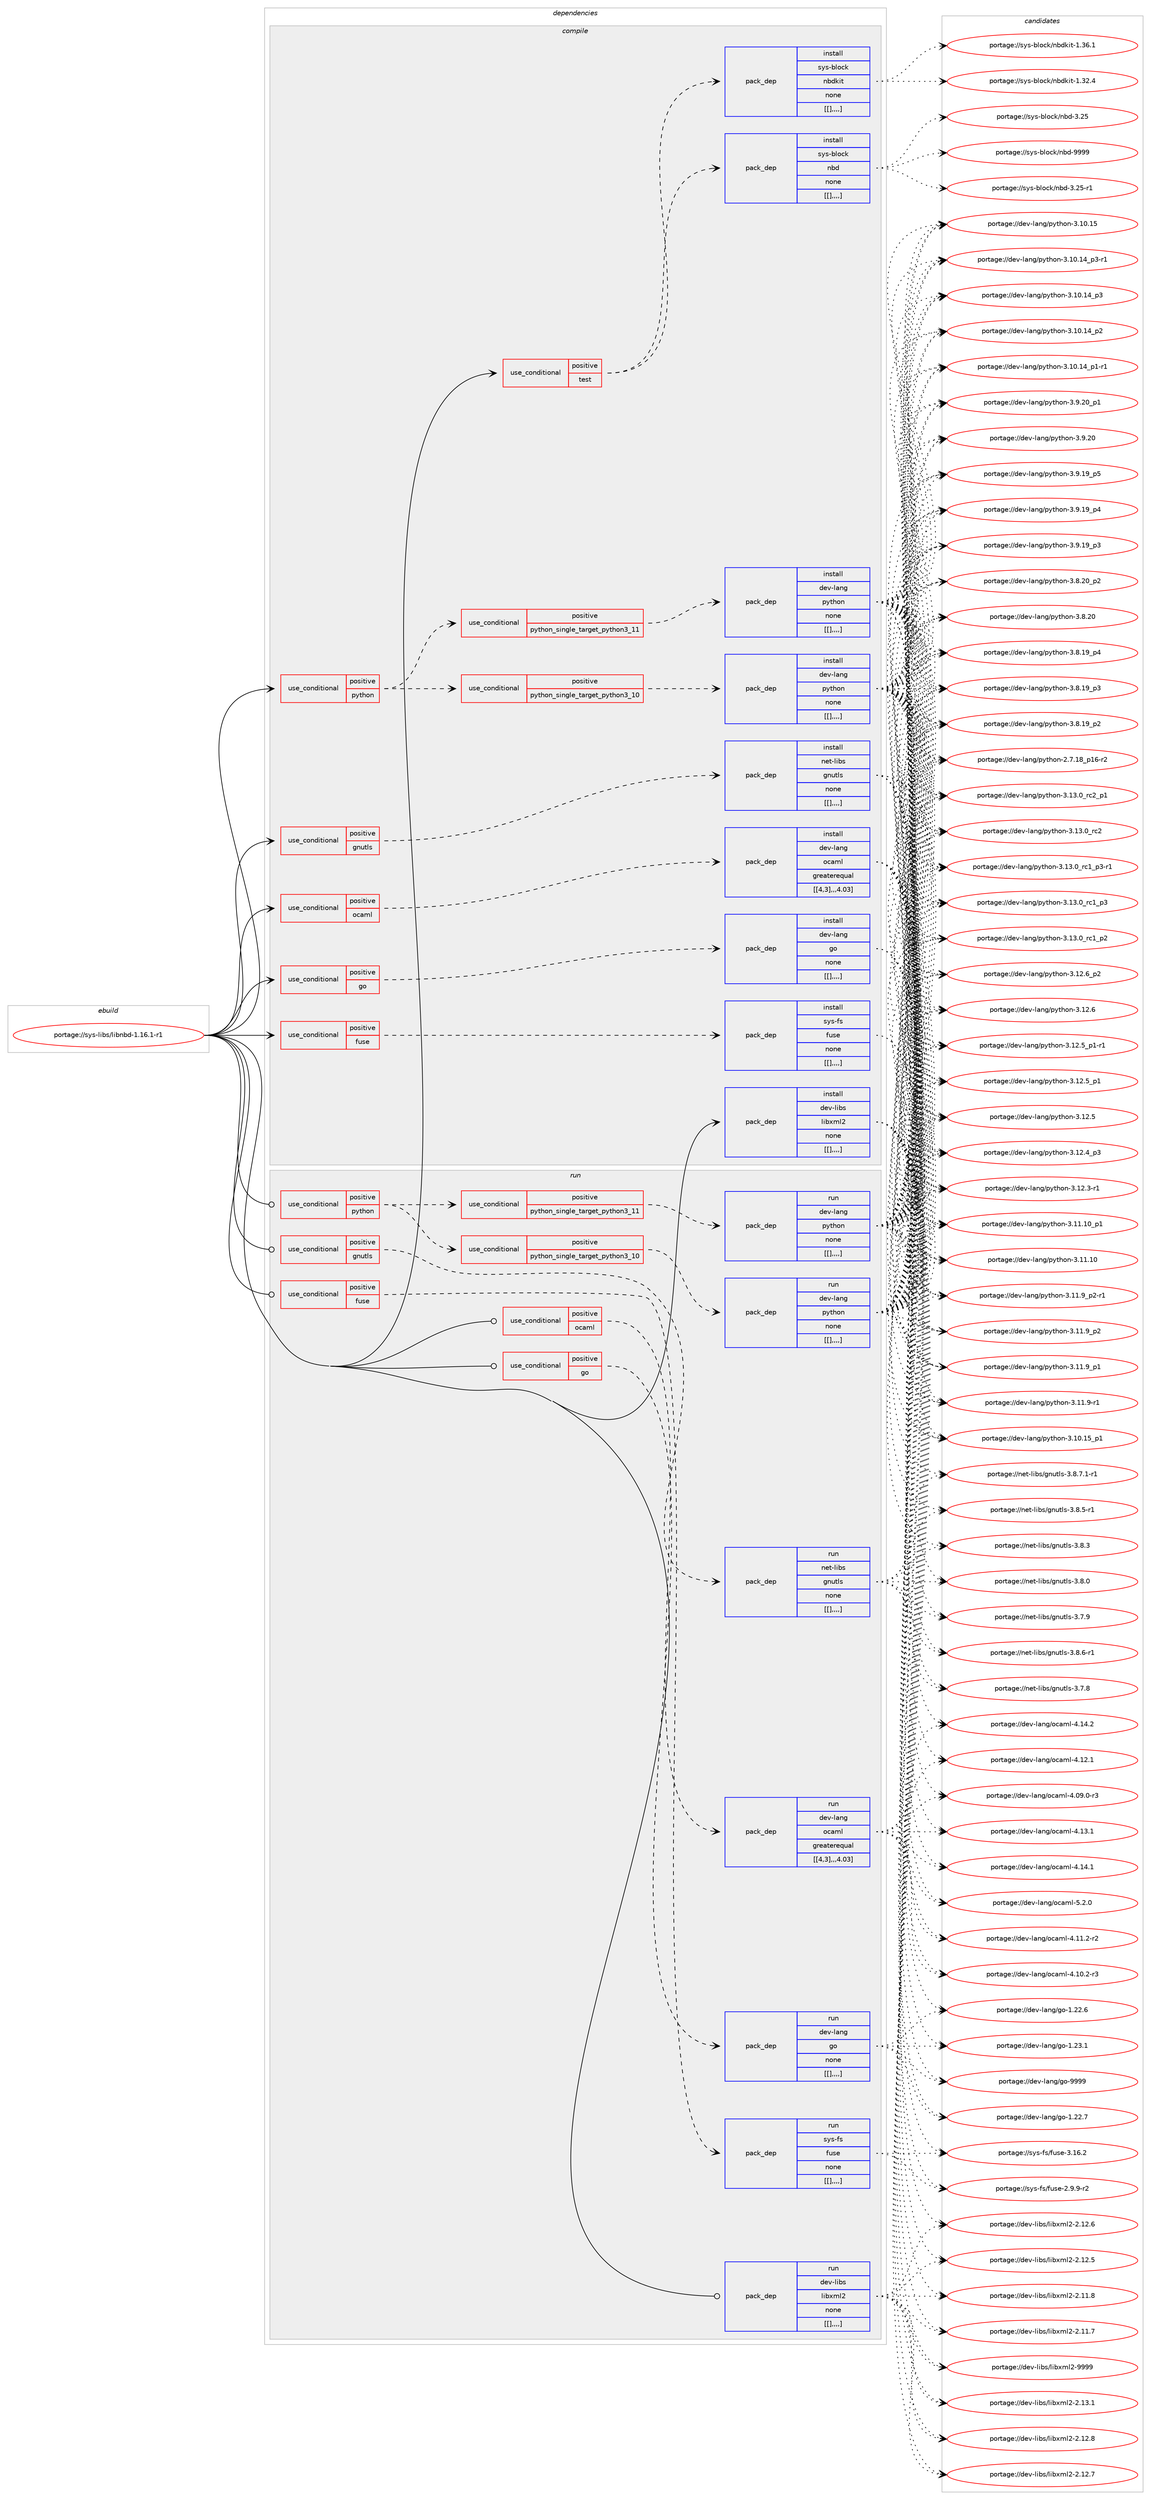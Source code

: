digraph prolog {

# *************
# Graph options
# *************

newrank=true;
concentrate=true;
compound=true;
graph [rankdir=LR,fontname=Helvetica,fontsize=10,ranksep=1.5];#, ranksep=2.5, nodesep=0.2];
edge  [arrowhead=vee];
node  [fontname=Helvetica,fontsize=10];

# **********
# The ebuild
# **********

subgraph cluster_leftcol {
color=gray;
label=<<i>ebuild</i>>;
id [label="portage://sys-libs/libnbd-1.16.1-r1", color=red, width=4, href="../sys-libs/libnbd-1.16.1-r1.svg"];
}

# ****************
# The dependencies
# ****************

subgraph cluster_midcol {
color=gray;
label=<<i>dependencies</i>>;
subgraph cluster_compile {
fillcolor="#eeeeee";
style=filled;
label=<<i>compile</i>>;
subgraph cond122517 {
dependency454180 [label=<<TABLE BORDER="0" CELLBORDER="1" CELLSPACING="0" CELLPADDING="4"><TR><TD ROWSPAN="3" CELLPADDING="10">use_conditional</TD></TR><TR><TD>positive</TD></TR><TR><TD>fuse</TD></TR></TABLE>>, shape=none, color=red];
subgraph pack328659 {
dependency454181 [label=<<TABLE BORDER="0" CELLBORDER="1" CELLSPACING="0" CELLPADDING="4" WIDTH="220"><TR><TD ROWSPAN="6" CELLPADDING="30">pack_dep</TD></TR><TR><TD WIDTH="110">install</TD></TR><TR><TD>sys-fs</TD></TR><TR><TD>fuse</TD></TR><TR><TD>none</TD></TR><TR><TD>[[],,,,]</TD></TR></TABLE>>, shape=none, color=blue];
}
dependency454180:e -> dependency454181:w [weight=20,style="dashed",arrowhead="vee"];
}
id:e -> dependency454180:w [weight=20,style="solid",arrowhead="vee"];
subgraph cond122518 {
dependency454182 [label=<<TABLE BORDER="0" CELLBORDER="1" CELLSPACING="0" CELLPADDING="4"><TR><TD ROWSPAN="3" CELLPADDING="10">use_conditional</TD></TR><TR><TD>positive</TD></TR><TR><TD>gnutls</TD></TR></TABLE>>, shape=none, color=red];
subgraph pack328660 {
dependency454183 [label=<<TABLE BORDER="0" CELLBORDER="1" CELLSPACING="0" CELLPADDING="4" WIDTH="220"><TR><TD ROWSPAN="6" CELLPADDING="30">pack_dep</TD></TR><TR><TD WIDTH="110">install</TD></TR><TR><TD>net-libs</TD></TR><TR><TD>gnutls</TD></TR><TR><TD>none</TD></TR><TR><TD>[[],,,,]</TD></TR></TABLE>>, shape=none, color=blue];
}
dependency454182:e -> dependency454183:w [weight=20,style="dashed",arrowhead="vee"];
}
id:e -> dependency454182:w [weight=20,style="solid",arrowhead="vee"];
subgraph cond122519 {
dependency454184 [label=<<TABLE BORDER="0" CELLBORDER="1" CELLSPACING="0" CELLPADDING="4"><TR><TD ROWSPAN="3" CELLPADDING="10">use_conditional</TD></TR><TR><TD>positive</TD></TR><TR><TD>go</TD></TR></TABLE>>, shape=none, color=red];
subgraph pack328661 {
dependency454185 [label=<<TABLE BORDER="0" CELLBORDER="1" CELLSPACING="0" CELLPADDING="4" WIDTH="220"><TR><TD ROWSPAN="6" CELLPADDING="30">pack_dep</TD></TR><TR><TD WIDTH="110">install</TD></TR><TR><TD>dev-lang</TD></TR><TR><TD>go</TD></TR><TR><TD>none</TD></TR><TR><TD>[[],,,,]</TD></TR></TABLE>>, shape=none, color=blue];
}
dependency454184:e -> dependency454185:w [weight=20,style="dashed",arrowhead="vee"];
}
id:e -> dependency454184:w [weight=20,style="solid",arrowhead="vee"];
subgraph cond122520 {
dependency454186 [label=<<TABLE BORDER="0" CELLBORDER="1" CELLSPACING="0" CELLPADDING="4"><TR><TD ROWSPAN="3" CELLPADDING="10">use_conditional</TD></TR><TR><TD>positive</TD></TR><TR><TD>ocaml</TD></TR></TABLE>>, shape=none, color=red];
subgraph pack328662 {
dependency454187 [label=<<TABLE BORDER="0" CELLBORDER="1" CELLSPACING="0" CELLPADDING="4" WIDTH="220"><TR><TD ROWSPAN="6" CELLPADDING="30">pack_dep</TD></TR><TR><TD WIDTH="110">install</TD></TR><TR><TD>dev-lang</TD></TR><TR><TD>ocaml</TD></TR><TR><TD>greaterequal</TD></TR><TR><TD>[[4,3],,,4.03]</TD></TR></TABLE>>, shape=none, color=blue];
}
dependency454186:e -> dependency454187:w [weight=20,style="dashed",arrowhead="vee"];
}
id:e -> dependency454186:w [weight=20,style="solid",arrowhead="vee"];
subgraph cond122521 {
dependency454188 [label=<<TABLE BORDER="0" CELLBORDER="1" CELLSPACING="0" CELLPADDING="4"><TR><TD ROWSPAN="3" CELLPADDING="10">use_conditional</TD></TR><TR><TD>positive</TD></TR><TR><TD>python</TD></TR></TABLE>>, shape=none, color=red];
subgraph cond122522 {
dependency454189 [label=<<TABLE BORDER="0" CELLBORDER="1" CELLSPACING="0" CELLPADDING="4"><TR><TD ROWSPAN="3" CELLPADDING="10">use_conditional</TD></TR><TR><TD>positive</TD></TR><TR><TD>python_single_target_python3_10</TD></TR></TABLE>>, shape=none, color=red];
subgraph pack328663 {
dependency454190 [label=<<TABLE BORDER="0" CELLBORDER="1" CELLSPACING="0" CELLPADDING="4" WIDTH="220"><TR><TD ROWSPAN="6" CELLPADDING="30">pack_dep</TD></TR><TR><TD WIDTH="110">install</TD></TR><TR><TD>dev-lang</TD></TR><TR><TD>python</TD></TR><TR><TD>none</TD></TR><TR><TD>[[],,,,]</TD></TR></TABLE>>, shape=none, color=blue];
}
dependency454189:e -> dependency454190:w [weight=20,style="dashed",arrowhead="vee"];
}
dependency454188:e -> dependency454189:w [weight=20,style="dashed",arrowhead="vee"];
subgraph cond122523 {
dependency454191 [label=<<TABLE BORDER="0" CELLBORDER="1" CELLSPACING="0" CELLPADDING="4"><TR><TD ROWSPAN="3" CELLPADDING="10">use_conditional</TD></TR><TR><TD>positive</TD></TR><TR><TD>python_single_target_python3_11</TD></TR></TABLE>>, shape=none, color=red];
subgraph pack328664 {
dependency454192 [label=<<TABLE BORDER="0" CELLBORDER="1" CELLSPACING="0" CELLPADDING="4" WIDTH="220"><TR><TD ROWSPAN="6" CELLPADDING="30">pack_dep</TD></TR><TR><TD WIDTH="110">install</TD></TR><TR><TD>dev-lang</TD></TR><TR><TD>python</TD></TR><TR><TD>none</TD></TR><TR><TD>[[],,,,]</TD></TR></TABLE>>, shape=none, color=blue];
}
dependency454191:e -> dependency454192:w [weight=20,style="dashed",arrowhead="vee"];
}
dependency454188:e -> dependency454191:w [weight=20,style="dashed",arrowhead="vee"];
}
id:e -> dependency454188:w [weight=20,style="solid",arrowhead="vee"];
subgraph cond122524 {
dependency454193 [label=<<TABLE BORDER="0" CELLBORDER="1" CELLSPACING="0" CELLPADDING="4"><TR><TD ROWSPAN="3" CELLPADDING="10">use_conditional</TD></TR><TR><TD>positive</TD></TR><TR><TD>test</TD></TR></TABLE>>, shape=none, color=red];
subgraph pack328665 {
dependency454194 [label=<<TABLE BORDER="0" CELLBORDER="1" CELLSPACING="0" CELLPADDING="4" WIDTH="220"><TR><TD ROWSPAN="6" CELLPADDING="30">pack_dep</TD></TR><TR><TD WIDTH="110">install</TD></TR><TR><TD>sys-block</TD></TR><TR><TD>nbd</TD></TR><TR><TD>none</TD></TR><TR><TD>[[],,,,]</TD></TR></TABLE>>, shape=none, color=blue];
}
dependency454193:e -> dependency454194:w [weight=20,style="dashed",arrowhead="vee"];
subgraph pack328666 {
dependency454195 [label=<<TABLE BORDER="0" CELLBORDER="1" CELLSPACING="0" CELLPADDING="4" WIDTH="220"><TR><TD ROWSPAN="6" CELLPADDING="30">pack_dep</TD></TR><TR><TD WIDTH="110">install</TD></TR><TR><TD>sys-block</TD></TR><TR><TD>nbdkit</TD></TR><TR><TD>none</TD></TR><TR><TD>[[],,,,]</TD></TR></TABLE>>, shape=none, color=blue];
}
dependency454193:e -> dependency454195:w [weight=20,style="dashed",arrowhead="vee"];
}
id:e -> dependency454193:w [weight=20,style="solid",arrowhead="vee"];
subgraph pack328667 {
dependency454196 [label=<<TABLE BORDER="0" CELLBORDER="1" CELLSPACING="0" CELLPADDING="4" WIDTH="220"><TR><TD ROWSPAN="6" CELLPADDING="30">pack_dep</TD></TR><TR><TD WIDTH="110">install</TD></TR><TR><TD>dev-libs</TD></TR><TR><TD>libxml2</TD></TR><TR><TD>none</TD></TR><TR><TD>[[],,,,]</TD></TR></TABLE>>, shape=none, color=blue];
}
id:e -> dependency454196:w [weight=20,style="solid",arrowhead="vee"];
}
subgraph cluster_compileandrun {
fillcolor="#eeeeee";
style=filled;
label=<<i>compile and run</i>>;
}
subgraph cluster_run {
fillcolor="#eeeeee";
style=filled;
label=<<i>run</i>>;
subgraph cond122525 {
dependency454197 [label=<<TABLE BORDER="0" CELLBORDER="1" CELLSPACING="0" CELLPADDING="4"><TR><TD ROWSPAN="3" CELLPADDING="10">use_conditional</TD></TR><TR><TD>positive</TD></TR><TR><TD>fuse</TD></TR></TABLE>>, shape=none, color=red];
subgraph pack328668 {
dependency454198 [label=<<TABLE BORDER="0" CELLBORDER="1" CELLSPACING="0" CELLPADDING="4" WIDTH="220"><TR><TD ROWSPAN="6" CELLPADDING="30">pack_dep</TD></TR><TR><TD WIDTH="110">run</TD></TR><TR><TD>sys-fs</TD></TR><TR><TD>fuse</TD></TR><TR><TD>none</TD></TR><TR><TD>[[],,,,]</TD></TR></TABLE>>, shape=none, color=blue];
}
dependency454197:e -> dependency454198:w [weight=20,style="dashed",arrowhead="vee"];
}
id:e -> dependency454197:w [weight=20,style="solid",arrowhead="odot"];
subgraph cond122526 {
dependency454199 [label=<<TABLE BORDER="0" CELLBORDER="1" CELLSPACING="0" CELLPADDING="4"><TR><TD ROWSPAN="3" CELLPADDING="10">use_conditional</TD></TR><TR><TD>positive</TD></TR><TR><TD>gnutls</TD></TR></TABLE>>, shape=none, color=red];
subgraph pack328669 {
dependency454200 [label=<<TABLE BORDER="0" CELLBORDER="1" CELLSPACING="0" CELLPADDING="4" WIDTH="220"><TR><TD ROWSPAN="6" CELLPADDING="30">pack_dep</TD></TR><TR><TD WIDTH="110">run</TD></TR><TR><TD>net-libs</TD></TR><TR><TD>gnutls</TD></TR><TR><TD>none</TD></TR><TR><TD>[[],,,,]</TD></TR></TABLE>>, shape=none, color=blue];
}
dependency454199:e -> dependency454200:w [weight=20,style="dashed",arrowhead="vee"];
}
id:e -> dependency454199:w [weight=20,style="solid",arrowhead="odot"];
subgraph cond122527 {
dependency454201 [label=<<TABLE BORDER="0" CELLBORDER="1" CELLSPACING="0" CELLPADDING="4"><TR><TD ROWSPAN="3" CELLPADDING="10">use_conditional</TD></TR><TR><TD>positive</TD></TR><TR><TD>go</TD></TR></TABLE>>, shape=none, color=red];
subgraph pack328670 {
dependency454202 [label=<<TABLE BORDER="0" CELLBORDER="1" CELLSPACING="0" CELLPADDING="4" WIDTH="220"><TR><TD ROWSPAN="6" CELLPADDING="30">pack_dep</TD></TR><TR><TD WIDTH="110">run</TD></TR><TR><TD>dev-lang</TD></TR><TR><TD>go</TD></TR><TR><TD>none</TD></TR><TR><TD>[[],,,,]</TD></TR></TABLE>>, shape=none, color=blue];
}
dependency454201:e -> dependency454202:w [weight=20,style="dashed",arrowhead="vee"];
}
id:e -> dependency454201:w [weight=20,style="solid",arrowhead="odot"];
subgraph cond122528 {
dependency454203 [label=<<TABLE BORDER="0" CELLBORDER="1" CELLSPACING="0" CELLPADDING="4"><TR><TD ROWSPAN="3" CELLPADDING="10">use_conditional</TD></TR><TR><TD>positive</TD></TR><TR><TD>ocaml</TD></TR></TABLE>>, shape=none, color=red];
subgraph pack328671 {
dependency454204 [label=<<TABLE BORDER="0" CELLBORDER="1" CELLSPACING="0" CELLPADDING="4" WIDTH="220"><TR><TD ROWSPAN="6" CELLPADDING="30">pack_dep</TD></TR><TR><TD WIDTH="110">run</TD></TR><TR><TD>dev-lang</TD></TR><TR><TD>ocaml</TD></TR><TR><TD>greaterequal</TD></TR><TR><TD>[[4,3],,,4.03]</TD></TR></TABLE>>, shape=none, color=blue];
}
dependency454203:e -> dependency454204:w [weight=20,style="dashed",arrowhead="vee"];
}
id:e -> dependency454203:w [weight=20,style="solid",arrowhead="odot"];
subgraph cond122529 {
dependency454205 [label=<<TABLE BORDER="0" CELLBORDER="1" CELLSPACING="0" CELLPADDING="4"><TR><TD ROWSPAN="3" CELLPADDING="10">use_conditional</TD></TR><TR><TD>positive</TD></TR><TR><TD>python</TD></TR></TABLE>>, shape=none, color=red];
subgraph cond122530 {
dependency454206 [label=<<TABLE BORDER="0" CELLBORDER="1" CELLSPACING="0" CELLPADDING="4"><TR><TD ROWSPAN="3" CELLPADDING="10">use_conditional</TD></TR><TR><TD>positive</TD></TR><TR><TD>python_single_target_python3_10</TD></TR></TABLE>>, shape=none, color=red];
subgraph pack328672 {
dependency454207 [label=<<TABLE BORDER="0" CELLBORDER="1" CELLSPACING="0" CELLPADDING="4" WIDTH="220"><TR><TD ROWSPAN="6" CELLPADDING="30">pack_dep</TD></TR><TR><TD WIDTH="110">run</TD></TR><TR><TD>dev-lang</TD></TR><TR><TD>python</TD></TR><TR><TD>none</TD></TR><TR><TD>[[],,,,]</TD></TR></TABLE>>, shape=none, color=blue];
}
dependency454206:e -> dependency454207:w [weight=20,style="dashed",arrowhead="vee"];
}
dependency454205:e -> dependency454206:w [weight=20,style="dashed",arrowhead="vee"];
subgraph cond122531 {
dependency454208 [label=<<TABLE BORDER="0" CELLBORDER="1" CELLSPACING="0" CELLPADDING="4"><TR><TD ROWSPAN="3" CELLPADDING="10">use_conditional</TD></TR><TR><TD>positive</TD></TR><TR><TD>python_single_target_python3_11</TD></TR></TABLE>>, shape=none, color=red];
subgraph pack328673 {
dependency454209 [label=<<TABLE BORDER="0" CELLBORDER="1" CELLSPACING="0" CELLPADDING="4" WIDTH="220"><TR><TD ROWSPAN="6" CELLPADDING="30">pack_dep</TD></TR><TR><TD WIDTH="110">run</TD></TR><TR><TD>dev-lang</TD></TR><TR><TD>python</TD></TR><TR><TD>none</TD></TR><TR><TD>[[],,,,]</TD></TR></TABLE>>, shape=none, color=blue];
}
dependency454208:e -> dependency454209:w [weight=20,style="dashed",arrowhead="vee"];
}
dependency454205:e -> dependency454208:w [weight=20,style="dashed",arrowhead="vee"];
}
id:e -> dependency454205:w [weight=20,style="solid",arrowhead="odot"];
subgraph pack328674 {
dependency454210 [label=<<TABLE BORDER="0" CELLBORDER="1" CELLSPACING="0" CELLPADDING="4" WIDTH="220"><TR><TD ROWSPAN="6" CELLPADDING="30">pack_dep</TD></TR><TR><TD WIDTH="110">run</TD></TR><TR><TD>dev-libs</TD></TR><TR><TD>libxml2</TD></TR><TR><TD>none</TD></TR><TR><TD>[[],,,,]</TD></TR></TABLE>>, shape=none, color=blue];
}
id:e -> dependency454210:w [weight=20,style="solid",arrowhead="odot"];
}
}

# **************
# The candidates
# **************

subgraph cluster_choices {
rank=same;
color=gray;
label=<<i>candidates</i>>;

subgraph choice328659 {
color=black;
nodesep=1;
choice115121115451021154710211711510145514649544650 [label="portage://sys-fs/fuse-3.16.2", color=red, width=4,href="../sys-fs/fuse-3.16.2.svg"];
choice11512111545102115471021171151014550465746574511450 [label="portage://sys-fs/fuse-2.9.9-r2", color=red, width=4,href="../sys-fs/fuse-2.9.9-r2.svg"];
dependency454181:e -> choice115121115451021154710211711510145514649544650:w [style=dotted,weight="100"];
dependency454181:e -> choice11512111545102115471021171151014550465746574511450:w [style=dotted,weight="100"];
}
subgraph choice328660 {
color=black;
nodesep=1;
choice11010111645108105981154710311011711610811545514656465546494511449 [label="portage://net-libs/gnutls-3.8.7.1-r1", color=red, width=4,href="../net-libs/gnutls-3.8.7.1-r1.svg"];
choice1101011164510810598115471031101171161081154551465646544511449 [label="portage://net-libs/gnutls-3.8.6-r1", color=red, width=4,href="../net-libs/gnutls-3.8.6-r1.svg"];
choice1101011164510810598115471031101171161081154551465646534511449 [label="portage://net-libs/gnutls-3.8.5-r1", color=red, width=4,href="../net-libs/gnutls-3.8.5-r1.svg"];
choice110101116451081059811547103110117116108115455146564651 [label="portage://net-libs/gnutls-3.8.3", color=red, width=4,href="../net-libs/gnutls-3.8.3.svg"];
choice110101116451081059811547103110117116108115455146564648 [label="portage://net-libs/gnutls-3.8.0", color=red, width=4,href="../net-libs/gnutls-3.8.0.svg"];
choice110101116451081059811547103110117116108115455146554657 [label="portage://net-libs/gnutls-3.7.9", color=red, width=4,href="../net-libs/gnutls-3.7.9.svg"];
choice110101116451081059811547103110117116108115455146554656 [label="portage://net-libs/gnutls-3.7.8", color=red, width=4,href="../net-libs/gnutls-3.7.8.svg"];
dependency454183:e -> choice11010111645108105981154710311011711610811545514656465546494511449:w [style=dotted,weight="100"];
dependency454183:e -> choice1101011164510810598115471031101171161081154551465646544511449:w [style=dotted,weight="100"];
dependency454183:e -> choice1101011164510810598115471031101171161081154551465646534511449:w [style=dotted,weight="100"];
dependency454183:e -> choice110101116451081059811547103110117116108115455146564651:w [style=dotted,weight="100"];
dependency454183:e -> choice110101116451081059811547103110117116108115455146564648:w [style=dotted,weight="100"];
dependency454183:e -> choice110101116451081059811547103110117116108115455146554657:w [style=dotted,weight="100"];
dependency454183:e -> choice110101116451081059811547103110117116108115455146554656:w [style=dotted,weight="100"];
}
subgraph choice328661 {
color=black;
nodesep=1;
choice1001011184510897110103471031114557575757 [label="portage://dev-lang/go-9999", color=red, width=4,href="../dev-lang/go-9999.svg"];
choice10010111845108971101034710311145494650514649 [label="portage://dev-lang/go-1.23.1", color=red, width=4,href="../dev-lang/go-1.23.1.svg"];
choice10010111845108971101034710311145494650504655 [label="portage://dev-lang/go-1.22.7", color=red, width=4,href="../dev-lang/go-1.22.7.svg"];
choice10010111845108971101034710311145494650504654 [label="portage://dev-lang/go-1.22.6", color=red, width=4,href="../dev-lang/go-1.22.6.svg"];
dependency454185:e -> choice1001011184510897110103471031114557575757:w [style=dotted,weight="100"];
dependency454185:e -> choice10010111845108971101034710311145494650514649:w [style=dotted,weight="100"];
dependency454185:e -> choice10010111845108971101034710311145494650504655:w [style=dotted,weight="100"];
dependency454185:e -> choice10010111845108971101034710311145494650504654:w [style=dotted,weight="100"];
}
subgraph choice328662 {
color=black;
nodesep=1;
choice1001011184510897110103471119997109108455346504648 [label="portage://dev-lang/ocaml-5.2.0", color=red, width=4,href="../dev-lang/ocaml-5.2.0.svg"];
choice100101118451089711010347111999710910845524649524650 [label="portage://dev-lang/ocaml-4.14.2", color=red, width=4,href="../dev-lang/ocaml-4.14.2.svg"];
choice100101118451089711010347111999710910845524649524649 [label="portage://dev-lang/ocaml-4.14.1", color=red, width=4,href="../dev-lang/ocaml-4.14.1.svg"];
choice100101118451089711010347111999710910845524649514649 [label="portage://dev-lang/ocaml-4.13.1", color=red, width=4,href="../dev-lang/ocaml-4.13.1.svg"];
choice100101118451089711010347111999710910845524649504649 [label="portage://dev-lang/ocaml-4.12.1", color=red, width=4,href="../dev-lang/ocaml-4.12.1.svg"];
choice1001011184510897110103471119997109108455246494946504511450 [label="portage://dev-lang/ocaml-4.11.2-r2", color=red, width=4,href="../dev-lang/ocaml-4.11.2-r2.svg"];
choice1001011184510897110103471119997109108455246494846504511451 [label="portage://dev-lang/ocaml-4.10.2-r3", color=red, width=4,href="../dev-lang/ocaml-4.10.2-r3.svg"];
choice1001011184510897110103471119997109108455246485746484511451 [label="portage://dev-lang/ocaml-4.09.0-r3", color=red, width=4,href="../dev-lang/ocaml-4.09.0-r3.svg"];
dependency454187:e -> choice1001011184510897110103471119997109108455346504648:w [style=dotted,weight="100"];
dependency454187:e -> choice100101118451089711010347111999710910845524649524650:w [style=dotted,weight="100"];
dependency454187:e -> choice100101118451089711010347111999710910845524649524649:w [style=dotted,weight="100"];
dependency454187:e -> choice100101118451089711010347111999710910845524649514649:w [style=dotted,weight="100"];
dependency454187:e -> choice100101118451089711010347111999710910845524649504649:w [style=dotted,weight="100"];
dependency454187:e -> choice1001011184510897110103471119997109108455246494946504511450:w [style=dotted,weight="100"];
dependency454187:e -> choice1001011184510897110103471119997109108455246494846504511451:w [style=dotted,weight="100"];
dependency454187:e -> choice1001011184510897110103471119997109108455246485746484511451:w [style=dotted,weight="100"];
}
subgraph choice328663 {
color=black;
nodesep=1;
choice100101118451089711010347112121116104111110455146495146489511499509511249 [label="portage://dev-lang/python-3.13.0_rc2_p1", color=red, width=4,href="../dev-lang/python-3.13.0_rc2_p1.svg"];
choice10010111845108971101034711212111610411111045514649514648951149950 [label="portage://dev-lang/python-3.13.0_rc2", color=red, width=4,href="../dev-lang/python-3.13.0_rc2.svg"];
choice1001011184510897110103471121211161041111104551464951464895114994995112514511449 [label="portage://dev-lang/python-3.13.0_rc1_p3-r1", color=red, width=4,href="../dev-lang/python-3.13.0_rc1_p3-r1.svg"];
choice100101118451089711010347112121116104111110455146495146489511499499511251 [label="portage://dev-lang/python-3.13.0_rc1_p3", color=red, width=4,href="../dev-lang/python-3.13.0_rc1_p3.svg"];
choice100101118451089711010347112121116104111110455146495146489511499499511250 [label="portage://dev-lang/python-3.13.0_rc1_p2", color=red, width=4,href="../dev-lang/python-3.13.0_rc1_p2.svg"];
choice100101118451089711010347112121116104111110455146495046549511250 [label="portage://dev-lang/python-3.12.6_p2", color=red, width=4,href="../dev-lang/python-3.12.6_p2.svg"];
choice10010111845108971101034711212111610411111045514649504654 [label="portage://dev-lang/python-3.12.6", color=red, width=4,href="../dev-lang/python-3.12.6.svg"];
choice1001011184510897110103471121211161041111104551464950465395112494511449 [label="portage://dev-lang/python-3.12.5_p1-r1", color=red, width=4,href="../dev-lang/python-3.12.5_p1-r1.svg"];
choice100101118451089711010347112121116104111110455146495046539511249 [label="portage://dev-lang/python-3.12.5_p1", color=red, width=4,href="../dev-lang/python-3.12.5_p1.svg"];
choice10010111845108971101034711212111610411111045514649504653 [label="portage://dev-lang/python-3.12.5", color=red, width=4,href="../dev-lang/python-3.12.5.svg"];
choice100101118451089711010347112121116104111110455146495046529511251 [label="portage://dev-lang/python-3.12.4_p3", color=red, width=4,href="../dev-lang/python-3.12.4_p3.svg"];
choice100101118451089711010347112121116104111110455146495046514511449 [label="portage://dev-lang/python-3.12.3-r1", color=red, width=4,href="../dev-lang/python-3.12.3-r1.svg"];
choice10010111845108971101034711212111610411111045514649494649489511249 [label="portage://dev-lang/python-3.11.10_p1", color=red, width=4,href="../dev-lang/python-3.11.10_p1.svg"];
choice1001011184510897110103471121211161041111104551464949464948 [label="portage://dev-lang/python-3.11.10", color=red, width=4,href="../dev-lang/python-3.11.10.svg"];
choice1001011184510897110103471121211161041111104551464949465795112504511449 [label="portage://dev-lang/python-3.11.9_p2-r1", color=red, width=4,href="../dev-lang/python-3.11.9_p2-r1.svg"];
choice100101118451089711010347112121116104111110455146494946579511250 [label="portage://dev-lang/python-3.11.9_p2", color=red, width=4,href="../dev-lang/python-3.11.9_p2.svg"];
choice100101118451089711010347112121116104111110455146494946579511249 [label="portage://dev-lang/python-3.11.9_p1", color=red, width=4,href="../dev-lang/python-3.11.9_p1.svg"];
choice100101118451089711010347112121116104111110455146494946574511449 [label="portage://dev-lang/python-3.11.9-r1", color=red, width=4,href="../dev-lang/python-3.11.9-r1.svg"];
choice10010111845108971101034711212111610411111045514649484649539511249 [label="portage://dev-lang/python-3.10.15_p1", color=red, width=4,href="../dev-lang/python-3.10.15_p1.svg"];
choice1001011184510897110103471121211161041111104551464948464953 [label="portage://dev-lang/python-3.10.15", color=red, width=4,href="../dev-lang/python-3.10.15.svg"];
choice100101118451089711010347112121116104111110455146494846495295112514511449 [label="portage://dev-lang/python-3.10.14_p3-r1", color=red, width=4,href="../dev-lang/python-3.10.14_p3-r1.svg"];
choice10010111845108971101034711212111610411111045514649484649529511251 [label="portage://dev-lang/python-3.10.14_p3", color=red, width=4,href="../dev-lang/python-3.10.14_p3.svg"];
choice10010111845108971101034711212111610411111045514649484649529511250 [label="portage://dev-lang/python-3.10.14_p2", color=red, width=4,href="../dev-lang/python-3.10.14_p2.svg"];
choice100101118451089711010347112121116104111110455146494846495295112494511449 [label="portage://dev-lang/python-3.10.14_p1-r1", color=red, width=4,href="../dev-lang/python-3.10.14_p1-r1.svg"];
choice100101118451089711010347112121116104111110455146574650489511249 [label="portage://dev-lang/python-3.9.20_p1", color=red, width=4,href="../dev-lang/python-3.9.20_p1.svg"];
choice10010111845108971101034711212111610411111045514657465048 [label="portage://dev-lang/python-3.9.20", color=red, width=4,href="../dev-lang/python-3.9.20.svg"];
choice100101118451089711010347112121116104111110455146574649579511253 [label="portage://dev-lang/python-3.9.19_p5", color=red, width=4,href="../dev-lang/python-3.9.19_p5.svg"];
choice100101118451089711010347112121116104111110455146574649579511252 [label="portage://dev-lang/python-3.9.19_p4", color=red, width=4,href="../dev-lang/python-3.9.19_p4.svg"];
choice100101118451089711010347112121116104111110455146574649579511251 [label="portage://dev-lang/python-3.9.19_p3", color=red, width=4,href="../dev-lang/python-3.9.19_p3.svg"];
choice100101118451089711010347112121116104111110455146564650489511250 [label="portage://dev-lang/python-3.8.20_p2", color=red, width=4,href="../dev-lang/python-3.8.20_p2.svg"];
choice10010111845108971101034711212111610411111045514656465048 [label="portage://dev-lang/python-3.8.20", color=red, width=4,href="../dev-lang/python-3.8.20.svg"];
choice100101118451089711010347112121116104111110455146564649579511252 [label="portage://dev-lang/python-3.8.19_p4", color=red, width=4,href="../dev-lang/python-3.8.19_p4.svg"];
choice100101118451089711010347112121116104111110455146564649579511251 [label="portage://dev-lang/python-3.8.19_p3", color=red, width=4,href="../dev-lang/python-3.8.19_p3.svg"];
choice100101118451089711010347112121116104111110455146564649579511250 [label="portage://dev-lang/python-3.8.19_p2", color=red, width=4,href="../dev-lang/python-3.8.19_p2.svg"];
choice100101118451089711010347112121116104111110455046554649569511249544511450 [label="portage://dev-lang/python-2.7.18_p16-r2", color=red, width=4,href="../dev-lang/python-2.7.18_p16-r2.svg"];
dependency454190:e -> choice100101118451089711010347112121116104111110455146495146489511499509511249:w [style=dotted,weight="100"];
dependency454190:e -> choice10010111845108971101034711212111610411111045514649514648951149950:w [style=dotted,weight="100"];
dependency454190:e -> choice1001011184510897110103471121211161041111104551464951464895114994995112514511449:w [style=dotted,weight="100"];
dependency454190:e -> choice100101118451089711010347112121116104111110455146495146489511499499511251:w [style=dotted,weight="100"];
dependency454190:e -> choice100101118451089711010347112121116104111110455146495146489511499499511250:w [style=dotted,weight="100"];
dependency454190:e -> choice100101118451089711010347112121116104111110455146495046549511250:w [style=dotted,weight="100"];
dependency454190:e -> choice10010111845108971101034711212111610411111045514649504654:w [style=dotted,weight="100"];
dependency454190:e -> choice1001011184510897110103471121211161041111104551464950465395112494511449:w [style=dotted,weight="100"];
dependency454190:e -> choice100101118451089711010347112121116104111110455146495046539511249:w [style=dotted,weight="100"];
dependency454190:e -> choice10010111845108971101034711212111610411111045514649504653:w [style=dotted,weight="100"];
dependency454190:e -> choice100101118451089711010347112121116104111110455146495046529511251:w [style=dotted,weight="100"];
dependency454190:e -> choice100101118451089711010347112121116104111110455146495046514511449:w [style=dotted,weight="100"];
dependency454190:e -> choice10010111845108971101034711212111610411111045514649494649489511249:w [style=dotted,weight="100"];
dependency454190:e -> choice1001011184510897110103471121211161041111104551464949464948:w [style=dotted,weight="100"];
dependency454190:e -> choice1001011184510897110103471121211161041111104551464949465795112504511449:w [style=dotted,weight="100"];
dependency454190:e -> choice100101118451089711010347112121116104111110455146494946579511250:w [style=dotted,weight="100"];
dependency454190:e -> choice100101118451089711010347112121116104111110455146494946579511249:w [style=dotted,weight="100"];
dependency454190:e -> choice100101118451089711010347112121116104111110455146494946574511449:w [style=dotted,weight="100"];
dependency454190:e -> choice10010111845108971101034711212111610411111045514649484649539511249:w [style=dotted,weight="100"];
dependency454190:e -> choice1001011184510897110103471121211161041111104551464948464953:w [style=dotted,weight="100"];
dependency454190:e -> choice100101118451089711010347112121116104111110455146494846495295112514511449:w [style=dotted,weight="100"];
dependency454190:e -> choice10010111845108971101034711212111610411111045514649484649529511251:w [style=dotted,weight="100"];
dependency454190:e -> choice10010111845108971101034711212111610411111045514649484649529511250:w [style=dotted,weight="100"];
dependency454190:e -> choice100101118451089711010347112121116104111110455146494846495295112494511449:w [style=dotted,weight="100"];
dependency454190:e -> choice100101118451089711010347112121116104111110455146574650489511249:w [style=dotted,weight="100"];
dependency454190:e -> choice10010111845108971101034711212111610411111045514657465048:w [style=dotted,weight="100"];
dependency454190:e -> choice100101118451089711010347112121116104111110455146574649579511253:w [style=dotted,weight="100"];
dependency454190:e -> choice100101118451089711010347112121116104111110455146574649579511252:w [style=dotted,weight="100"];
dependency454190:e -> choice100101118451089711010347112121116104111110455146574649579511251:w [style=dotted,weight="100"];
dependency454190:e -> choice100101118451089711010347112121116104111110455146564650489511250:w [style=dotted,weight="100"];
dependency454190:e -> choice10010111845108971101034711212111610411111045514656465048:w [style=dotted,weight="100"];
dependency454190:e -> choice100101118451089711010347112121116104111110455146564649579511252:w [style=dotted,weight="100"];
dependency454190:e -> choice100101118451089711010347112121116104111110455146564649579511251:w [style=dotted,weight="100"];
dependency454190:e -> choice100101118451089711010347112121116104111110455146564649579511250:w [style=dotted,weight="100"];
dependency454190:e -> choice100101118451089711010347112121116104111110455046554649569511249544511450:w [style=dotted,weight="100"];
}
subgraph choice328664 {
color=black;
nodesep=1;
choice100101118451089711010347112121116104111110455146495146489511499509511249 [label="portage://dev-lang/python-3.13.0_rc2_p1", color=red, width=4,href="../dev-lang/python-3.13.0_rc2_p1.svg"];
choice10010111845108971101034711212111610411111045514649514648951149950 [label="portage://dev-lang/python-3.13.0_rc2", color=red, width=4,href="../dev-lang/python-3.13.0_rc2.svg"];
choice1001011184510897110103471121211161041111104551464951464895114994995112514511449 [label="portage://dev-lang/python-3.13.0_rc1_p3-r1", color=red, width=4,href="../dev-lang/python-3.13.0_rc1_p3-r1.svg"];
choice100101118451089711010347112121116104111110455146495146489511499499511251 [label="portage://dev-lang/python-3.13.0_rc1_p3", color=red, width=4,href="../dev-lang/python-3.13.0_rc1_p3.svg"];
choice100101118451089711010347112121116104111110455146495146489511499499511250 [label="portage://dev-lang/python-3.13.0_rc1_p2", color=red, width=4,href="../dev-lang/python-3.13.0_rc1_p2.svg"];
choice100101118451089711010347112121116104111110455146495046549511250 [label="portage://dev-lang/python-3.12.6_p2", color=red, width=4,href="../dev-lang/python-3.12.6_p2.svg"];
choice10010111845108971101034711212111610411111045514649504654 [label="portage://dev-lang/python-3.12.6", color=red, width=4,href="../dev-lang/python-3.12.6.svg"];
choice1001011184510897110103471121211161041111104551464950465395112494511449 [label="portage://dev-lang/python-3.12.5_p1-r1", color=red, width=4,href="../dev-lang/python-3.12.5_p1-r1.svg"];
choice100101118451089711010347112121116104111110455146495046539511249 [label="portage://dev-lang/python-3.12.5_p1", color=red, width=4,href="../dev-lang/python-3.12.5_p1.svg"];
choice10010111845108971101034711212111610411111045514649504653 [label="portage://dev-lang/python-3.12.5", color=red, width=4,href="../dev-lang/python-3.12.5.svg"];
choice100101118451089711010347112121116104111110455146495046529511251 [label="portage://dev-lang/python-3.12.4_p3", color=red, width=4,href="../dev-lang/python-3.12.4_p3.svg"];
choice100101118451089711010347112121116104111110455146495046514511449 [label="portage://dev-lang/python-3.12.3-r1", color=red, width=4,href="../dev-lang/python-3.12.3-r1.svg"];
choice10010111845108971101034711212111610411111045514649494649489511249 [label="portage://dev-lang/python-3.11.10_p1", color=red, width=4,href="../dev-lang/python-3.11.10_p1.svg"];
choice1001011184510897110103471121211161041111104551464949464948 [label="portage://dev-lang/python-3.11.10", color=red, width=4,href="../dev-lang/python-3.11.10.svg"];
choice1001011184510897110103471121211161041111104551464949465795112504511449 [label="portage://dev-lang/python-3.11.9_p2-r1", color=red, width=4,href="../dev-lang/python-3.11.9_p2-r1.svg"];
choice100101118451089711010347112121116104111110455146494946579511250 [label="portage://dev-lang/python-3.11.9_p2", color=red, width=4,href="../dev-lang/python-3.11.9_p2.svg"];
choice100101118451089711010347112121116104111110455146494946579511249 [label="portage://dev-lang/python-3.11.9_p1", color=red, width=4,href="../dev-lang/python-3.11.9_p1.svg"];
choice100101118451089711010347112121116104111110455146494946574511449 [label="portage://dev-lang/python-3.11.9-r1", color=red, width=4,href="../dev-lang/python-3.11.9-r1.svg"];
choice10010111845108971101034711212111610411111045514649484649539511249 [label="portage://dev-lang/python-3.10.15_p1", color=red, width=4,href="../dev-lang/python-3.10.15_p1.svg"];
choice1001011184510897110103471121211161041111104551464948464953 [label="portage://dev-lang/python-3.10.15", color=red, width=4,href="../dev-lang/python-3.10.15.svg"];
choice100101118451089711010347112121116104111110455146494846495295112514511449 [label="portage://dev-lang/python-3.10.14_p3-r1", color=red, width=4,href="../dev-lang/python-3.10.14_p3-r1.svg"];
choice10010111845108971101034711212111610411111045514649484649529511251 [label="portage://dev-lang/python-3.10.14_p3", color=red, width=4,href="../dev-lang/python-3.10.14_p3.svg"];
choice10010111845108971101034711212111610411111045514649484649529511250 [label="portage://dev-lang/python-3.10.14_p2", color=red, width=4,href="../dev-lang/python-3.10.14_p2.svg"];
choice100101118451089711010347112121116104111110455146494846495295112494511449 [label="portage://dev-lang/python-3.10.14_p1-r1", color=red, width=4,href="../dev-lang/python-3.10.14_p1-r1.svg"];
choice100101118451089711010347112121116104111110455146574650489511249 [label="portage://dev-lang/python-3.9.20_p1", color=red, width=4,href="../dev-lang/python-3.9.20_p1.svg"];
choice10010111845108971101034711212111610411111045514657465048 [label="portage://dev-lang/python-3.9.20", color=red, width=4,href="../dev-lang/python-3.9.20.svg"];
choice100101118451089711010347112121116104111110455146574649579511253 [label="portage://dev-lang/python-3.9.19_p5", color=red, width=4,href="../dev-lang/python-3.9.19_p5.svg"];
choice100101118451089711010347112121116104111110455146574649579511252 [label="portage://dev-lang/python-3.9.19_p4", color=red, width=4,href="../dev-lang/python-3.9.19_p4.svg"];
choice100101118451089711010347112121116104111110455146574649579511251 [label="portage://dev-lang/python-3.9.19_p3", color=red, width=4,href="../dev-lang/python-3.9.19_p3.svg"];
choice100101118451089711010347112121116104111110455146564650489511250 [label="portage://dev-lang/python-3.8.20_p2", color=red, width=4,href="../dev-lang/python-3.8.20_p2.svg"];
choice10010111845108971101034711212111610411111045514656465048 [label="portage://dev-lang/python-3.8.20", color=red, width=4,href="../dev-lang/python-3.8.20.svg"];
choice100101118451089711010347112121116104111110455146564649579511252 [label="portage://dev-lang/python-3.8.19_p4", color=red, width=4,href="../dev-lang/python-3.8.19_p4.svg"];
choice100101118451089711010347112121116104111110455146564649579511251 [label="portage://dev-lang/python-3.8.19_p3", color=red, width=4,href="../dev-lang/python-3.8.19_p3.svg"];
choice100101118451089711010347112121116104111110455146564649579511250 [label="portage://dev-lang/python-3.8.19_p2", color=red, width=4,href="../dev-lang/python-3.8.19_p2.svg"];
choice100101118451089711010347112121116104111110455046554649569511249544511450 [label="portage://dev-lang/python-2.7.18_p16-r2", color=red, width=4,href="../dev-lang/python-2.7.18_p16-r2.svg"];
dependency454192:e -> choice100101118451089711010347112121116104111110455146495146489511499509511249:w [style=dotted,weight="100"];
dependency454192:e -> choice10010111845108971101034711212111610411111045514649514648951149950:w [style=dotted,weight="100"];
dependency454192:e -> choice1001011184510897110103471121211161041111104551464951464895114994995112514511449:w [style=dotted,weight="100"];
dependency454192:e -> choice100101118451089711010347112121116104111110455146495146489511499499511251:w [style=dotted,weight="100"];
dependency454192:e -> choice100101118451089711010347112121116104111110455146495146489511499499511250:w [style=dotted,weight="100"];
dependency454192:e -> choice100101118451089711010347112121116104111110455146495046549511250:w [style=dotted,weight="100"];
dependency454192:e -> choice10010111845108971101034711212111610411111045514649504654:w [style=dotted,weight="100"];
dependency454192:e -> choice1001011184510897110103471121211161041111104551464950465395112494511449:w [style=dotted,weight="100"];
dependency454192:e -> choice100101118451089711010347112121116104111110455146495046539511249:w [style=dotted,weight="100"];
dependency454192:e -> choice10010111845108971101034711212111610411111045514649504653:w [style=dotted,weight="100"];
dependency454192:e -> choice100101118451089711010347112121116104111110455146495046529511251:w [style=dotted,weight="100"];
dependency454192:e -> choice100101118451089711010347112121116104111110455146495046514511449:w [style=dotted,weight="100"];
dependency454192:e -> choice10010111845108971101034711212111610411111045514649494649489511249:w [style=dotted,weight="100"];
dependency454192:e -> choice1001011184510897110103471121211161041111104551464949464948:w [style=dotted,weight="100"];
dependency454192:e -> choice1001011184510897110103471121211161041111104551464949465795112504511449:w [style=dotted,weight="100"];
dependency454192:e -> choice100101118451089711010347112121116104111110455146494946579511250:w [style=dotted,weight="100"];
dependency454192:e -> choice100101118451089711010347112121116104111110455146494946579511249:w [style=dotted,weight="100"];
dependency454192:e -> choice100101118451089711010347112121116104111110455146494946574511449:w [style=dotted,weight="100"];
dependency454192:e -> choice10010111845108971101034711212111610411111045514649484649539511249:w [style=dotted,weight="100"];
dependency454192:e -> choice1001011184510897110103471121211161041111104551464948464953:w [style=dotted,weight="100"];
dependency454192:e -> choice100101118451089711010347112121116104111110455146494846495295112514511449:w [style=dotted,weight="100"];
dependency454192:e -> choice10010111845108971101034711212111610411111045514649484649529511251:w [style=dotted,weight="100"];
dependency454192:e -> choice10010111845108971101034711212111610411111045514649484649529511250:w [style=dotted,weight="100"];
dependency454192:e -> choice100101118451089711010347112121116104111110455146494846495295112494511449:w [style=dotted,weight="100"];
dependency454192:e -> choice100101118451089711010347112121116104111110455146574650489511249:w [style=dotted,weight="100"];
dependency454192:e -> choice10010111845108971101034711212111610411111045514657465048:w [style=dotted,weight="100"];
dependency454192:e -> choice100101118451089711010347112121116104111110455146574649579511253:w [style=dotted,weight="100"];
dependency454192:e -> choice100101118451089711010347112121116104111110455146574649579511252:w [style=dotted,weight="100"];
dependency454192:e -> choice100101118451089711010347112121116104111110455146574649579511251:w [style=dotted,weight="100"];
dependency454192:e -> choice100101118451089711010347112121116104111110455146564650489511250:w [style=dotted,weight="100"];
dependency454192:e -> choice10010111845108971101034711212111610411111045514656465048:w [style=dotted,weight="100"];
dependency454192:e -> choice100101118451089711010347112121116104111110455146564649579511252:w [style=dotted,weight="100"];
dependency454192:e -> choice100101118451089711010347112121116104111110455146564649579511251:w [style=dotted,weight="100"];
dependency454192:e -> choice100101118451089711010347112121116104111110455146564649579511250:w [style=dotted,weight="100"];
dependency454192:e -> choice100101118451089711010347112121116104111110455046554649569511249544511450:w [style=dotted,weight="100"];
}
subgraph choice328665 {
color=black;
nodesep=1;
choice11512111545981081119910747110981004557575757 [label="portage://sys-block/nbd-9999", color=red, width=4,href="../sys-block/nbd-9999.svg"];
choice115121115459810811199107471109810045514650534511449 [label="portage://sys-block/nbd-3.25-r1", color=red, width=4,href="../sys-block/nbd-3.25-r1.svg"];
choice11512111545981081119910747110981004551465053 [label="portage://sys-block/nbd-3.25", color=red, width=4,href="../sys-block/nbd-3.25.svg"];
dependency454194:e -> choice11512111545981081119910747110981004557575757:w [style=dotted,weight="100"];
dependency454194:e -> choice115121115459810811199107471109810045514650534511449:w [style=dotted,weight="100"];
dependency454194:e -> choice11512111545981081119910747110981004551465053:w [style=dotted,weight="100"];
}
subgraph choice328666 {
color=black;
nodesep=1;
choice115121115459810811199107471109810010710511645494651544649 [label="portage://sys-block/nbdkit-1.36.1", color=red, width=4,href="../sys-block/nbdkit-1.36.1.svg"];
choice115121115459810811199107471109810010710511645494651504652 [label="portage://sys-block/nbdkit-1.32.4", color=red, width=4,href="../sys-block/nbdkit-1.32.4.svg"];
dependency454195:e -> choice115121115459810811199107471109810010710511645494651544649:w [style=dotted,weight="100"];
dependency454195:e -> choice115121115459810811199107471109810010710511645494651504652:w [style=dotted,weight="100"];
}
subgraph choice328667 {
color=black;
nodesep=1;
choice10010111845108105981154710810598120109108504557575757 [label="portage://dev-libs/libxml2-9999", color=red, width=4,href="../dev-libs/libxml2-9999.svg"];
choice100101118451081059811547108105981201091085045504649514649 [label="portage://dev-libs/libxml2-2.13.1", color=red, width=4,href="../dev-libs/libxml2-2.13.1.svg"];
choice100101118451081059811547108105981201091085045504649504656 [label="portage://dev-libs/libxml2-2.12.8", color=red, width=4,href="../dev-libs/libxml2-2.12.8.svg"];
choice100101118451081059811547108105981201091085045504649504655 [label="portage://dev-libs/libxml2-2.12.7", color=red, width=4,href="../dev-libs/libxml2-2.12.7.svg"];
choice100101118451081059811547108105981201091085045504649504654 [label="portage://dev-libs/libxml2-2.12.6", color=red, width=4,href="../dev-libs/libxml2-2.12.6.svg"];
choice100101118451081059811547108105981201091085045504649504653 [label="portage://dev-libs/libxml2-2.12.5", color=red, width=4,href="../dev-libs/libxml2-2.12.5.svg"];
choice100101118451081059811547108105981201091085045504649494656 [label="portage://dev-libs/libxml2-2.11.8", color=red, width=4,href="../dev-libs/libxml2-2.11.8.svg"];
choice100101118451081059811547108105981201091085045504649494655 [label="portage://dev-libs/libxml2-2.11.7", color=red, width=4,href="../dev-libs/libxml2-2.11.7.svg"];
dependency454196:e -> choice10010111845108105981154710810598120109108504557575757:w [style=dotted,weight="100"];
dependency454196:e -> choice100101118451081059811547108105981201091085045504649514649:w [style=dotted,weight="100"];
dependency454196:e -> choice100101118451081059811547108105981201091085045504649504656:w [style=dotted,weight="100"];
dependency454196:e -> choice100101118451081059811547108105981201091085045504649504655:w [style=dotted,weight="100"];
dependency454196:e -> choice100101118451081059811547108105981201091085045504649504654:w [style=dotted,weight="100"];
dependency454196:e -> choice100101118451081059811547108105981201091085045504649504653:w [style=dotted,weight="100"];
dependency454196:e -> choice100101118451081059811547108105981201091085045504649494656:w [style=dotted,weight="100"];
dependency454196:e -> choice100101118451081059811547108105981201091085045504649494655:w [style=dotted,weight="100"];
}
subgraph choice328668 {
color=black;
nodesep=1;
choice115121115451021154710211711510145514649544650 [label="portage://sys-fs/fuse-3.16.2", color=red, width=4,href="../sys-fs/fuse-3.16.2.svg"];
choice11512111545102115471021171151014550465746574511450 [label="portage://sys-fs/fuse-2.9.9-r2", color=red, width=4,href="../sys-fs/fuse-2.9.9-r2.svg"];
dependency454198:e -> choice115121115451021154710211711510145514649544650:w [style=dotted,weight="100"];
dependency454198:e -> choice11512111545102115471021171151014550465746574511450:w [style=dotted,weight="100"];
}
subgraph choice328669 {
color=black;
nodesep=1;
choice11010111645108105981154710311011711610811545514656465546494511449 [label="portage://net-libs/gnutls-3.8.7.1-r1", color=red, width=4,href="../net-libs/gnutls-3.8.7.1-r1.svg"];
choice1101011164510810598115471031101171161081154551465646544511449 [label="portage://net-libs/gnutls-3.8.6-r1", color=red, width=4,href="../net-libs/gnutls-3.8.6-r1.svg"];
choice1101011164510810598115471031101171161081154551465646534511449 [label="portage://net-libs/gnutls-3.8.5-r1", color=red, width=4,href="../net-libs/gnutls-3.8.5-r1.svg"];
choice110101116451081059811547103110117116108115455146564651 [label="portage://net-libs/gnutls-3.8.3", color=red, width=4,href="../net-libs/gnutls-3.8.3.svg"];
choice110101116451081059811547103110117116108115455146564648 [label="portage://net-libs/gnutls-3.8.0", color=red, width=4,href="../net-libs/gnutls-3.8.0.svg"];
choice110101116451081059811547103110117116108115455146554657 [label="portage://net-libs/gnutls-3.7.9", color=red, width=4,href="../net-libs/gnutls-3.7.9.svg"];
choice110101116451081059811547103110117116108115455146554656 [label="portage://net-libs/gnutls-3.7.8", color=red, width=4,href="../net-libs/gnutls-3.7.8.svg"];
dependency454200:e -> choice11010111645108105981154710311011711610811545514656465546494511449:w [style=dotted,weight="100"];
dependency454200:e -> choice1101011164510810598115471031101171161081154551465646544511449:w [style=dotted,weight="100"];
dependency454200:e -> choice1101011164510810598115471031101171161081154551465646534511449:w [style=dotted,weight="100"];
dependency454200:e -> choice110101116451081059811547103110117116108115455146564651:w [style=dotted,weight="100"];
dependency454200:e -> choice110101116451081059811547103110117116108115455146564648:w [style=dotted,weight="100"];
dependency454200:e -> choice110101116451081059811547103110117116108115455146554657:w [style=dotted,weight="100"];
dependency454200:e -> choice110101116451081059811547103110117116108115455146554656:w [style=dotted,weight="100"];
}
subgraph choice328670 {
color=black;
nodesep=1;
choice1001011184510897110103471031114557575757 [label="portage://dev-lang/go-9999", color=red, width=4,href="../dev-lang/go-9999.svg"];
choice10010111845108971101034710311145494650514649 [label="portage://dev-lang/go-1.23.1", color=red, width=4,href="../dev-lang/go-1.23.1.svg"];
choice10010111845108971101034710311145494650504655 [label="portage://dev-lang/go-1.22.7", color=red, width=4,href="../dev-lang/go-1.22.7.svg"];
choice10010111845108971101034710311145494650504654 [label="portage://dev-lang/go-1.22.6", color=red, width=4,href="../dev-lang/go-1.22.6.svg"];
dependency454202:e -> choice1001011184510897110103471031114557575757:w [style=dotted,weight="100"];
dependency454202:e -> choice10010111845108971101034710311145494650514649:w [style=dotted,weight="100"];
dependency454202:e -> choice10010111845108971101034710311145494650504655:w [style=dotted,weight="100"];
dependency454202:e -> choice10010111845108971101034710311145494650504654:w [style=dotted,weight="100"];
}
subgraph choice328671 {
color=black;
nodesep=1;
choice1001011184510897110103471119997109108455346504648 [label="portage://dev-lang/ocaml-5.2.0", color=red, width=4,href="../dev-lang/ocaml-5.2.0.svg"];
choice100101118451089711010347111999710910845524649524650 [label="portage://dev-lang/ocaml-4.14.2", color=red, width=4,href="../dev-lang/ocaml-4.14.2.svg"];
choice100101118451089711010347111999710910845524649524649 [label="portage://dev-lang/ocaml-4.14.1", color=red, width=4,href="../dev-lang/ocaml-4.14.1.svg"];
choice100101118451089711010347111999710910845524649514649 [label="portage://dev-lang/ocaml-4.13.1", color=red, width=4,href="../dev-lang/ocaml-4.13.1.svg"];
choice100101118451089711010347111999710910845524649504649 [label="portage://dev-lang/ocaml-4.12.1", color=red, width=4,href="../dev-lang/ocaml-4.12.1.svg"];
choice1001011184510897110103471119997109108455246494946504511450 [label="portage://dev-lang/ocaml-4.11.2-r2", color=red, width=4,href="../dev-lang/ocaml-4.11.2-r2.svg"];
choice1001011184510897110103471119997109108455246494846504511451 [label="portage://dev-lang/ocaml-4.10.2-r3", color=red, width=4,href="../dev-lang/ocaml-4.10.2-r3.svg"];
choice1001011184510897110103471119997109108455246485746484511451 [label="portage://dev-lang/ocaml-4.09.0-r3", color=red, width=4,href="../dev-lang/ocaml-4.09.0-r3.svg"];
dependency454204:e -> choice1001011184510897110103471119997109108455346504648:w [style=dotted,weight="100"];
dependency454204:e -> choice100101118451089711010347111999710910845524649524650:w [style=dotted,weight="100"];
dependency454204:e -> choice100101118451089711010347111999710910845524649524649:w [style=dotted,weight="100"];
dependency454204:e -> choice100101118451089711010347111999710910845524649514649:w [style=dotted,weight="100"];
dependency454204:e -> choice100101118451089711010347111999710910845524649504649:w [style=dotted,weight="100"];
dependency454204:e -> choice1001011184510897110103471119997109108455246494946504511450:w [style=dotted,weight="100"];
dependency454204:e -> choice1001011184510897110103471119997109108455246494846504511451:w [style=dotted,weight="100"];
dependency454204:e -> choice1001011184510897110103471119997109108455246485746484511451:w [style=dotted,weight="100"];
}
subgraph choice328672 {
color=black;
nodesep=1;
choice100101118451089711010347112121116104111110455146495146489511499509511249 [label="portage://dev-lang/python-3.13.0_rc2_p1", color=red, width=4,href="../dev-lang/python-3.13.0_rc2_p1.svg"];
choice10010111845108971101034711212111610411111045514649514648951149950 [label="portage://dev-lang/python-3.13.0_rc2", color=red, width=4,href="../dev-lang/python-3.13.0_rc2.svg"];
choice1001011184510897110103471121211161041111104551464951464895114994995112514511449 [label="portage://dev-lang/python-3.13.0_rc1_p3-r1", color=red, width=4,href="../dev-lang/python-3.13.0_rc1_p3-r1.svg"];
choice100101118451089711010347112121116104111110455146495146489511499499511251 [label="portage://dev-lang/python-3.13.0_rc1_p3", color=red, width=4,href="../dev-lang/python-3.13.0_rc1_p3.svg"];
choice100101118451089711010347112121116104111110455146495146489511499499511250 [label="portage://dev-lang/python-3.13.0_rc1_p2", color=red, width=4,href="../dev-lang/python-3.13.0_rc1_p2.svg"];
choice100101118451089711010347112121116104111110455146495046549511250 [label="portage://dev-lang/python-3.12.6_p2", color=red, width=4,href="../dev-lang/python-3.12.6_p2.svg"];
choice10010111845108971101034711212111610411111045514649504654 [label="portage://dev-lang/python-3.12.6", color=red, width=4,href="../dev-lang/python-3.12.6.svg"];
choice1001011184510897110103471121211161041111104551464950465395112494511449 [label="portage://dev-lang/python-3.12.5_p1-r1", color=red, width=4,href="../dev-lang/python-3.12.5_p1-r1.svg"];
choice100101118451089711010347112121116104111110455146495046539511249 [label="portage://dev-lang/python-3.12.5_p1", color=red, width=4,href="../dev-lang/python-3.12.5_p1.svg"];
choice10010111845108971101034711212111610411111045514649504653 [label="portage://dev-lang/python-3.12.5", color=red, width=4,href="../dev-lang/python-3.12.5.svg"];
choice100101118451089711010347112121116104111110455146495046529511251 [label="portage://dev-lang/python-3.12.4_p3", color=red, width=4,href="../dev-lang/python-3.12.4_p3.svg"];
choice100101118451089711010347112121116104111110455146495046514511449 [label="portage://dev-lang/python-3.12.3-r1", color=red, width=4,href="../dev-lang/python-3.12.3-r1.svg"];
choice10010111845108971101034711212111610411111045514649494649489511249 [label="portage://dev-lang/python-3.11.10_p1", color=red, width=4,href="../dev-lang/python-3.11.10_p1.svg"];
choice1001011184510897110103471121211161041111104551464949464948 [label="portage://dev-lang/python-3.11.10", color=red, width=4,href="../dev-lang/python-3.11.10.svg"];
choice1001011184510897110103471121211161041111104551464949465795112504511449 [label="portage://dev-lang/python-3.11.9_p2-r1", color=red, width=4,href="../dev-lang/python-3.11.9_p2-r1.svg"];
choice100101118451089711010347112121116104111110455146494946579511250 [label="portage://dev-lang/python-3.11.9_p2", color=red, width=4,href="../dev-lang/python-3.11.9_p2.svg"];
choice100101118451089711010347112121116104111110455146494946579511249 [label="portage://dev-lang/python-3.11.9_p1", color=red, width=4,href="../dev-lang/python-3.11.9_p1.svg"];
choice100101118451089711010347112121116104111110455146494946574511449 [label="portage://dev-lang/python-3.11.9-r1", color=red, width=4,href="../dev-lang/python-3.11.9-r1.svg"];
choice10010111845108971101034711212111610411111045514649484649539511249 [label="portage://dev-lang/python-3.10.15_p1", color=red, width=4,href="../dev-lang/python-3.10.15_p1.svg"];
choice1001011184510897110103471121211161041111104551464948464953 [label="portage://dev-lang/python-3.10.15", color=red, width=4,href="../dev-lang/python-3.10.15.svg"];
choice100101118451089711010347112121116104111110455146494846495295112514511449 [label="portage://dev-lang/python-3.10.14_p3-r1", color=red, width=4,href="../dev-lang/python-3.10.14_p3-r1.svg"];
choice10010111845108971101034711212111610411111045514649484649529511251 [label="portage://dev-lang/python-3.10.14_p3", color=red, width=4,href="../dev-lang/python-3.10.14_p3.svg"];
choice10010111845108971101034711212111610411111045514649484649529511250 [label="portage://dev-lang/python-3.10.14_p2", color=red, width=4,href="../dev-lang/python-3.10.14_p2.svg"];
choice100101118451089711010347112121116104111110455146494846495295112494511449 [label="portage://dev-lang/python-3.10.14_p1-r1", color=red, width=4,href="../dev-lang/python-3.10.14_p1-r1.svg"];
choice100101118451089711010347112121116104111110455146574650489511249 [label="portage://dev-lang/python-3.9.20_p1", color=red, width=4,href="../dev-lang/python-3.9.20_p1.svg"];
choice10010111845108971101034711212111610411111045514657465048 [label="portage://dev-lang/python-3.9.20", color=red, width=4,href="../dev-lang/python-3.9.20.svg"];
choice100101118451089711010347112121116104111110455146574649579511253 [label="portage://dev-lang/python-3.9.19_p5", color=red, width=4,href="../dev-lang/python-3.9.19_p5.svg"];
choice100101118451089711010347112121116104111110455146574649579511252 [label="portage://dev-lang/python-3.9.19_p4", color=red, width=4,href="../dev-lang/python-3.9.19_p4.svg"];
choice100101118451089711010347112121116104111110455146574649579511251 [label="portage://dev-lang/python-3.9.19_p3", color=red, width=4,href="../dev-lang/python-3.9.19_p3.svg"];
choice100101118451089711010347112121116104111110455146564650489511250 [label="portage://dev-lang/python-3.8.20_p2", color=red, width=4,href="../dev-lang/python-3.8.20_p2.svg"];
choice10010111845108971101034711212111610411111045514656465048 [label="portage://dev-lang/python-3.8.20", color=red, width=4,href="../dev-lang/python-3.8.20.svg"];
choice100101118451089711010347112121116104111110455146564649579511252 [label="portage://dev-lang/python-3.8.19_p4", color=red, width=4,href="../dev-lang/python-3.8.19_p4.svg"];
choice100101118451089711010347112121116104111110455146564649579511251 [label="portage://dev-lang/python-3.8.19_p3", color=red, width=4,href="../dev-lang/python-3.8.19_p3.svg"];
choice100101118451089711010347112121116104111110455146564649579511250 [label="portage://dev-lang/python-3.8.19_p2", color=red, width=4,href="../dev-lang/python-3.8.19_p2.svg"];
choice100101118451089711010347112121116104111110455046554649569511249544511450 [label="portage://dev-lang/python-2.7.18_p16-r2", color=red, width=4,href="../dev-lang/python-2.7.18_p16-r2.svg"];
dependency454207:e -> choice100101118451089711010347112121116104111110455146495146489511499509511249:w [style=dotted,weight="100"];
dependency454207:e -> choice10010111845108971101034711212111610411111045514649514648951149950:w [style=dotted,weight="100"];
dependency454207:e -> choice1001011184510897110103471121211161041111104551464951464895114994995112514511449:w [style=dotted,weight="100"];
dependency454207:e -> choice100101118451089711010347112121116104111110455146495146489511499499511251:w [style=dotted,weight="100"];
dependency454207:e -> choice100101118451089711010347112121116104111110455146495146489511499499511250:w [style=dotted,weight="100"];
dependency454207:e -> choice100101118451089711010347112121116104111110455146495046549511250:w [style=dotted,weight="100"];
dependency454207:e -> choice10010111845108971101034711212111610411111045514649504654:w [style=dotted,weight="100"];
dependency454207:e -> choice1001011184510897110103471121211161041111104551464950465395112494511449:w [style=dotted,weight="100"];
dependency454207:e -> choice100101118451089711010347112121116104111110455146495046539511249:w [style=dotted,weight="100"];
dependency454207:e -> choice10010111845108971101034711212111610411111045514649504653:w [style=dotted,weight="100"];
dependency454207:e -> choice100101118451089711010347112121116104111110455146495046529511251:w [style=dotted,weight="100"];
dependency454207:e -> choice100101118451089711010347112121116104111110455146495046514511449:w [style=dotted,weight="100"];
dependency454207:e -> choice10010111845108971101034711212111610411111045514649494649489511249:w [style=dotted,weight="100"];
dependency454207:e -> choice1001011184510897110103471121211161041111104551464949464948:w [style=dotted,weight="100"];
dependency454207:e -> choice1001011184510897110103471121211161041111104551464949465795112504511449:w [style=dotted,weight="100"];
dependency454207:e -> choice100101118451089711010347112121116104111110455146494946579511250:w [style=dotted,weight="100"];
dependency454207:e -> choice100101118451089711010347112121116104111110455146494946579511249:w [style=dotted,weight="100"];
dependency454207:e -> choice100101118451089711010347112121116104111110455146494946574511449:w [style=dotted,weight="100"];
dependency454207:e -> choice10010111845108971101034711212111610411111045514649484649539511249:w [style=dotted,weight="100"];
dependency454207:e -> choice1001011184510897110103471121211161041111104551464948464953:w [style=dotted,weight="100"];
dependency454207:e -> choice100101118451089711010347112121116104111110455146494846495295112514511449:w [style=dotted,weight="100"];
dependency454207:e -> choice10010111845108971101034711212111610411111045514649484649529511251:w [style=dotted,weight="100"];
dependency454207:e -> choice10010111845108971101034711212111610411111045514649484649529511250:w [style=dotted,weight="100"];
dependency454207:e -> choice100101118451089711010347112121116104111110455146494846495295112494511449:w [style=dotted,weight="100"];
dependency454207:e -> choice100101118451089711010347112121116104111110455146574650489511249:w [style=dotted,weight="100"];
dependency454207:e -> choice10010111845108971101034711212111610411111045514657465048:w [style=dotted,weight="100"];
dependency454207:e -> choice100101118451089711010347112121116104111110455146574649579511253:w [style=dotted,weight="100"];
dependency454207:e -> choice100101118451089711010347112121116104111110455146574649579511252:w [style=dotted,weight="100"];
dependency454207:e -> choice100101118451089711010347112121116104111110455146574649579511251:w [style=dotted,weight="100"];
dependency454207:e -> choice100101118451089711010347112121116104111110455146564650489511250:w [style=dotted,weight="100"];
dependency454207:e -> choice10010111845108971101034711212111610411111045514656465048:w [style=dotted,weight="100"];
dependency454207:e -> choice100101118451089711010347112121116104111110455146564649579511252:w [style=dotted,weight="100"];
dependency454207:e -> choice100101118451089711010347112121116104111110455146564649579511251:w [style=dotted,weight="100"];
dependency454207:e -> choice100101118451089711010347112121116104111110455146564649579511250:w [style=dotted,weight="100"];
dependency454207:e -> choice100101118451089711010347112121116104111110455046554649569511249544511450:w [style=dotted,weight="100"];
}
subgraph choice328673 {
color=black;
nodesep=1;
choice100101118451089711010347112121116104111110455146495146489511499509511249 [label="portage://dev-lang/python-3.13.0_rc2_p1", color=red, width=4,href="../dev-lang/python-3.13.0_rc2_p1.svg"];
choice10010111845108971101034711212111610411111045514649514648951149950 [label="portage://dev-lang/python-3.13.0_rc2", color=red, width=4,href="../dev-lang/python-3.13.0_rc2.svg"];
choice1001011184510897110103471121211161041111104551464951464895114994995112514511449 [label="portage://dev-lang/python-3.13.0_rc1_p3-r1", color=red, width=4,href="../dev-lang/python-3.13.0_rc1_p3-r1.svg"];
choice100101118451089711010347112121116104111110455146495146489511499499511251 [label="portage://dev-lang/python-3.13.0_rc1_p3", color=red, width=4,href="../dev-lang/python-3.13.0_rc1_p3.svg"];
choice100101118451089711010347112121116104111110455146495146489511499499511250 [label="portage://dev-lang/python-3.13.0_rc1_p2", color=red, width=4,href="../dev-lang/python-3.13.0_rc1_p2.svg"];
choice100101118451089711010347112121116104111110455146495046549511250 [label="portage://dev-lang/python-3.12.6_p2", color=red, width=4,href="../dev-lang/python-3.12.6_p2.svg"];
choice10010111845108971101034711212111610411111045514649504654 [label="portage://dev-lang/python-3.12.6", color=red, width=4,href="../dev-lang/python-3.12.6.svg"];
choice1001011184510897110103471121211161041111104551464950465395112494511449 [label="portage://dev-lang/python-3.12.5_p1-r1", color=red, width=4,href="../dev-lang/python-3.12.5_p1-r1.svg"];
choice100101118451089711010347112121116104111110455146495046539511249 [label="portage://dev-lang/python-3.12.5_p1", color=red, width=4,href="../dev-lang/python-3.12.5_p1.svg"];
choice10010111845108971101034711212111610411111045514649504653 [label="portage://dev-lang/python-3.12.5", color=red, width=4,href="../dev-lang/python-3.12.5.svg"];
choice100101118451089711010347112121116104111110455146495046529511251 [label="portage://dev-lang/python-3.12.4_p3", color=red, width=4,href="../dev-lang/python-3.12.4_p3.svg"];
choice100101118451089711010347112121116104111110455146495046514511449 [label="portage://dev-lang/python-3.12.3-r1", color=red, width=4,href="../dev-lang/python-3.12.3-r1.svg"];
choice10010111845108971101034711212111610411111045514649494649489511249 [label="portage://dev-lang/python-3.11.10_p1", color=red, width=4,href="../dev-lang/python-3.11.10_p1.svg"];
choice1001011184510897110103471121211161041111104551464949464948 [label="portage://dev-lang/python-3.11.10", color=red, width=4,href="../dev-lang/python-3.11.10.svg"];
choice1001011184510897110103471121211161041111104551464949465795112504511449 [label="portage://dev-lang/python-3.11.9_p2-r1", color=red, width=4,href="../dev-lang/python-3.11.9_p2-r1.svg"];
choice100101118451089711010347112121116104111110455146494946579511250 [label="portage://dev-lang/python-3.11.9_p2", color=red, width=4,href="../dev-lang/python-3.11.9_p2.svg"];
choice100101118451089711010347112121116104111110455146494946579511249 [label="portage://dev-lang/python-3.11.9_p1", color=red, width=4,href="../dev-lang/python-3.11.9_p1.svg"];
choice100101118451089711010347112121116104111110455146494946574511449 [label="portage://dev-lang/python-3.11.9-r1", color=red, width=4,href="../dev-lang/python-3.11.9-r1.svg"];
choice10010111845108971101034711212111610411111045514649484649539511249 [label="portage://dev-lang/python-3.10.15_p1", color=red, width=4,href="../dev-lang/python-3.10.15_p1.svg"];
choice1001011184510897110103471121211161041111104551464948464953 [label="portage://dev-lang/python-3.10.15", color=red, width=4,href="../dev-lang/python-3.10.15.svg"];
choice100101118451089711010347112121116104111110455146494846495295112514511449 [label="portage://dev-lang/python-3.10.14_p3-r1", color=red, width=4,href="../dev-lang/python-3.10.14_p3-r1.svg"];
choice10010111845108971101034711212111610411111045514649484649529511251 [label="portage://dev-lang/python-3.10.14_p3", color=red, width=4,href="../dev-lang/python-3.10.14_p3.svg"];
choice10010111845108971101034711212111610411111045514649484649529511250 [label="portage://dev-lang/python-3.10.14_p2", color=red, width=4,href="../dev-lang/python-3.10.14_p2.svg"];
choice100101118451089711010347112121116104111110455146494846495295112494511449 [label="portage://dev-lang/python-3.10.14_p1-r1", color=red, width=4,href="../dev-lang/python-3.10.14_p1-r1.svg"];
choice100101118451089711010347112121116104111110455146574650489511249 [label="portage://dev-lang/python-3.9.20_p1", color=red, width=4,href="../dev-lang/python-3.9.20_p1.svg"];
choice10010111845108971101034711212111610411111045514657465048 [label="portage://dev-lang/python-3.9.20", color=red, width=4,href="../dev-lang/python-3.9.20.svg"];
choice100101118451089711010347112121116104111110455146574649579511253 [label="portage://dev-lang/python-3.9.19_p5", color=red, width=4,href="../dev-lang/python-3.9.19_p5.svg"];
choice100101118451089711010347112121116104111110455146574649579511252 [label="portage://dev-lang/python-3.9.19_p4", color=red, width=4,href="../dev-lang/python-3.9.19_p4.svg"];
choice100101118451089711010347112121116104111110455146574649579511251 [label="portage://dev-lang/python-3.9.19_p3", color=red, width=4,href="../dev-lang/python-3.9.19_p3.svg"];
choice100101118451089711010347112121116104111110455146564650489511250 [label="portage://dev-lang/python-3.8.20_p2", color=red, width=4,href="../dev-lang/python-3.8.20_p2.svg"];
choice10010111845108971101034711212111610411111045514656465048 [label="portage://dev-lang/python-3.8.20", color=red, width=4,href="../dev-lang/python-3.8.20.svg"];
choice100101118451089711010347112121116104111110455146564649579511252 [label="portage://dev-lang/python-3.8.19_p4", color=red, width=4,href="../dev-lang/python-3.8.19_p4.svg"];
choice100101118451089711010347112121116104111110455146564649579511251 [label="portage://dev-lang/python-3.8.19_p3", color=red, width=4,href="../dev-lang/python-3.8.19_p3.svg"];
choice100101118451089711010347112121116104111110455146564649579511250 [label="portage://dev-lang/python-3.8.19_p2", color=red, width=4,href="../dev-lang/python-3.8.19_p2.svg"];
choice100101118451089711010347112121116104111110455046554649569511249544511450 [label="portage://dev-lang/python-2.7.18_p16-r2", color=red, width=4,href="../dev-lang/python-2.7.18_p16-r2.svg"];
dependency454209:e -> choice100101118451089711010347112121116104111110455146495146489511499509511249:w [style=dotted,weight="100"];
dependency454209:e -> choice10010111845108971101034711212111610411111045514649514648951149950:w [style=dotted,weight="100"];
dependency454209:e -> choice1001011184510897110103471121211161041111104551464951464895114994995112514511449:w [style=dotted,weight="100"];
dependency454209:e -> choice100101118451089711010347112121116104111110455146495146489511499499511251:w [style=dotted,weight="100"];
dependency454209:e -> choice100101118451089711010347112121116104111110455146495146489511499499511250:w [style=dotted,weight="100"];
dependency454209:e -> choice100101118451089711010347112121116104111110455146495046549511250:w [style=dotted,weight="100"];
dependency454209:e -> choice10010111845108971101034711212111610411111045514649504654:w [style=dotted,weight="100"];
dependency454209:e -> choice1001011184510897110103471121211161041111104551464950465395112494511449:w [style=dotted,weight="100"];
dependency454209:e -> choice100101118451089711010347112121116104111110455146495046539511249:w [style=dotted,weight="100"];
dependency454209:e -> choice10010111845108971101034711212111610411111045514649504653:w [style=dotted,weight="100"];
dependency454209:e -> choice100101118451089711010347112121116104111110455146495046529511251:w [style=dotted,weight="100"];
dependency454209:e -> choice100101118451089711010347112121116104111110455146495046514511449:w [style=dotted,weight="100"];
dependency454209:e -> choice10010111845108971101034711212111610411111045514649494649489511249:w [style=dotted,weight="100"];
dependency454209:e -> choice1001011184510897110103471121211161041111104551464949464948:w [style=dotted,weight="100"];
dependency454209:e -> choice1001011184510897110103471121211161041111104551464949465795112504511449:w [style=dotted,weight="100"];
dependency454209:e -> choice100101118451089711010347112121116104111110455146494946579511250:w [style=dotted,weight="100"];
dependency454209:e -> choice100101118451089711010347112121116104111110455146494946579511249:w [style=dotted,weight="100"];
dependency454209:e -> choice100101118451089711010347112121116104111110455146494946574511449:w [style=dotted,weight="100"];
dependency454209:e -> choice10010111845108971101034711212111610411111045514649484649539511249:w [style=dotted,weight="100"];
dependency454209:e -> choice1001011184510897110103471121211161041111104551464948464953:w [style=dotted,weight="100"];
dependency454209:e -> choice100101118451089711010347112121116104111110455146494846495295112514511449:w [style=dotted,weight="100"];
dependency454209:e -> choice10010111845108971101034711212111610411111045514649484649529511251:w [style=dotted,weight="100"];
dependency454209:e -> choice10010111845108971101034711212111610411111045514649484649529511250:w [style=dotted,weight="100"];
dependency454209:e -> choice100101118451089711010347112121116104111110455146494846495295112494511449:w [style=dotted,weight="100"];
dependency454209:e -> choice100101118451089711010347112121116104111110455146574650489511249:w [style=dotted,weight="100"];
dependency454209:e -> choice10010111845108971101034711212111610411111045514657465048:w [style=dotted,weight="100"];
dependency454209:e -> choice100101118451089711010347112121116104111110455146574649579511253:w [style=dotted,weight="100"];
dependency454209:e -> choice100101118451089711010347112121116104111110455146574649579511252:w [style=dotted,weight="100"];
dependency454209:e -> choice100101118451089711010347112121116104111110455146574649579511251:w [style=dotted,weight="100"];
dependency454209:e -> choice100101118451089711010347112121116104111110455146564650489511250:w [style=dotted,weight="100"];
dependency454209:e -> choice10010111845108971101034711212111610411111045514656465048:w [style=dotted,weight="100"];
dependency454209:e -> choice100101118451089711010347112121116104111110455146564649579511252:w [style=dotted,weight="100"];
dependency454209:e -> choice100101118451089711010347112121116104111110455146564649579511251:w [style=dotted,weight="100"];
dependency454209:e -> choice100101118451089711010347112121116104111110455146564649579511250:w [style=dotted,weight="100"];
dependency454209:e -> choice100101118451089711010347112121116104111110455046554649569511249544511450:w [style=dotted,weight="100"];
}
subgraph choice328674 {
color=black;
nodesep=1;
choice10010111845108105981154710810598120109108504557575757 [label="portage://dev-libs/libxml2-9999", color=red, width=4,href="../dev-libs/libxml2-9999.svg"];
choice100101118451081059811547108105981201091085045504649514649 [label="portage://dev-libs/libxml2-2.13.1", color=red, width=4,href="../dev-libs/libxml2-2.13.1.svg"];
choice100101118451081059811547108105981201091085045504649504656 [label="portage://dev-libs/libxml2-2.12.8", color=red, width=4,href="../dev-libs/libxml2-2.12.8.svg"];
choice100101118451081059811547108105981201091085045504649504655 [label="portage://dev-libs/libxml2-2.12.7", color=red, width=4,href="../dev-libs/libxml2-2.12.7.svg"];
choice100101118451081059811547108105981201091085045504649504654 [label="portage://dev-libs/libxml2-2.12.6", color=red, width=4,href="../dev-libs/libxml2-2.12.6.svg"];
choice100101118451081059811547108105981201091085045504649504653 [label="portage://dev-libs/libxml2-2.12.5", color=red, width=4,href="../dev-libs/libxml2-2.12.5.svg"];
choice100101118451081059811547108105981201091085045504649494656 [label="portage://dev-libs/libxml2-2.11.8", color=red, width=4,href="../dev-libs/libxml2-2.11.8.svg"];
choice100101118451081059811547108105981201091085045504649494655 [label="portage://dev-libs/libxml2-2.11.7", color=red, width=4,href="../dev-libs/libxml2-2.11.7.svg"];
dependency454210:e -> choice10010111845108105981154710810598120109108504557575757:w [style=dotted,weight="100"];
dependency454210:e -> choice100101118451081059811547108105981201091085045504649514649:w [style=dotted,weight="100"];
dependency454210:e -> choice100101118451081059811547108105981201091085045504649504656:w [style=dotted,weight="100"];
dependency454210:e -> choice100101118451081059811547108105981201091085045504649504655:w [style=dotted,weight="100"];
dependency454210:e -> choice100101118451081059811547108105981201091085045504649504654:w [style=dotted,weight="100"];
dependency454210:e -> choice100101118451081059811547108105981201091085045504649504653:w [style=dotted,weight="100"];
dependency454210:e -> choice100101118451081059811547108105981201091085045504649494656:w [style=dotted,weight="100"];
dependency454210:e -> choice100101118451081059811547108105981201091085045504649494655:w [style=dotted,weight="100"];
}
}

}
